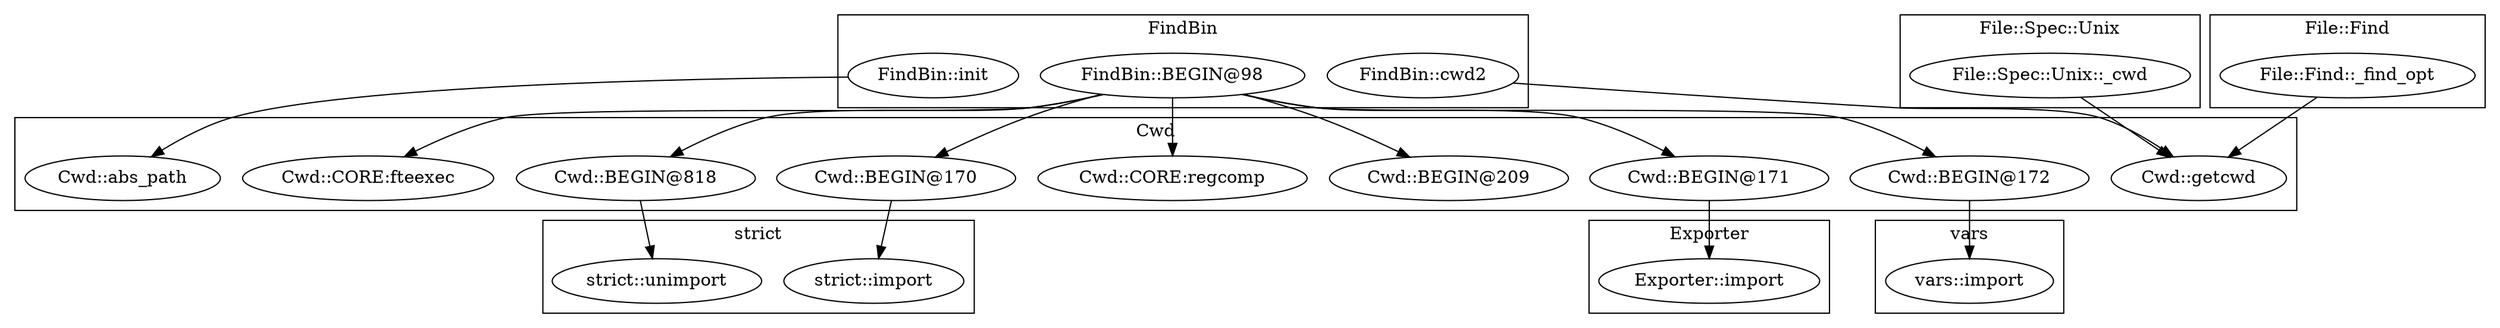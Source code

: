 digraph {
graph [overlap=false]
subgraph cluster_FindBin {
	label="FindBin";
	"FindBin::BEGIN@98";
	"FindBin::cwd2";
	"FindBin::init";
}
subgraph cluster_File_Spec_Unix {
	label="File::Spec::Unix";
	"File::Spec::Unix::_cwd";
}
subgraph cluster_Exporter {
	label="Exporter";
	"Exporter::import";
}
subgraph cluster_File_Find {
	label="File::Find";
	"File::Find::_find_opt";
}
subgraph cluster_vars {
	label="vars";
	"vars::import";
}
subgraph cluster_Cwd {
	label="Cwd";
	"Cwd::BEGIN@818";
	"Cwd::BEGIN@170";
	"Cwd::CORE:fteexec";
	"Cwd::BEGIN@171";
	"Cwd::getcwd";
	"Cwd::BEGIN@209";
	"Cwd::CORE:regcomp";
	"Cwd::BEGIN@172";
	"Cwd::abs_path";
}
subgraph cluster_strict {
	label="strict";
	"strict::unimport";
	"strict::import";
}
"FindBin::BEGIN@98" -> "Cwd::BEGIN@172";
"FindBin::BEGIN@98" -> "Cwd::BEGIN@209";
"FindBin::BEGIN@98" -> "Cwd::BEGIN@818";
"Cwd::BEGIN@170" -> "strict::import";
"FindBin::BEGIN@98" -> "Cwd::CORE:fteexec";
"FindBin::BEGIN@98" -> "Cwd::BEGIN@170";
"Cwd::BEGIN@171" -> "Exporter::import";
"FindBin::BEGIN@98" -> "Cwd::CORE:regcomp";
"Cwd::BEGIN@818" -> "strict::unimport";
"Cwd::BEGIN@172" -> "vars::import";
"FindBin::init" -> "Cwd::abs_path";
"File::Spec::Unix::_cwd" -> "Cwd::getcwd";
"FindBin::cwd2" -> "Cwd::getcwd";
"File::Find::_find_opt" -> "Cwd::getcwd";
"FindBin::BEGIN@98" -> "Cwd::BEGIN@171";
}
